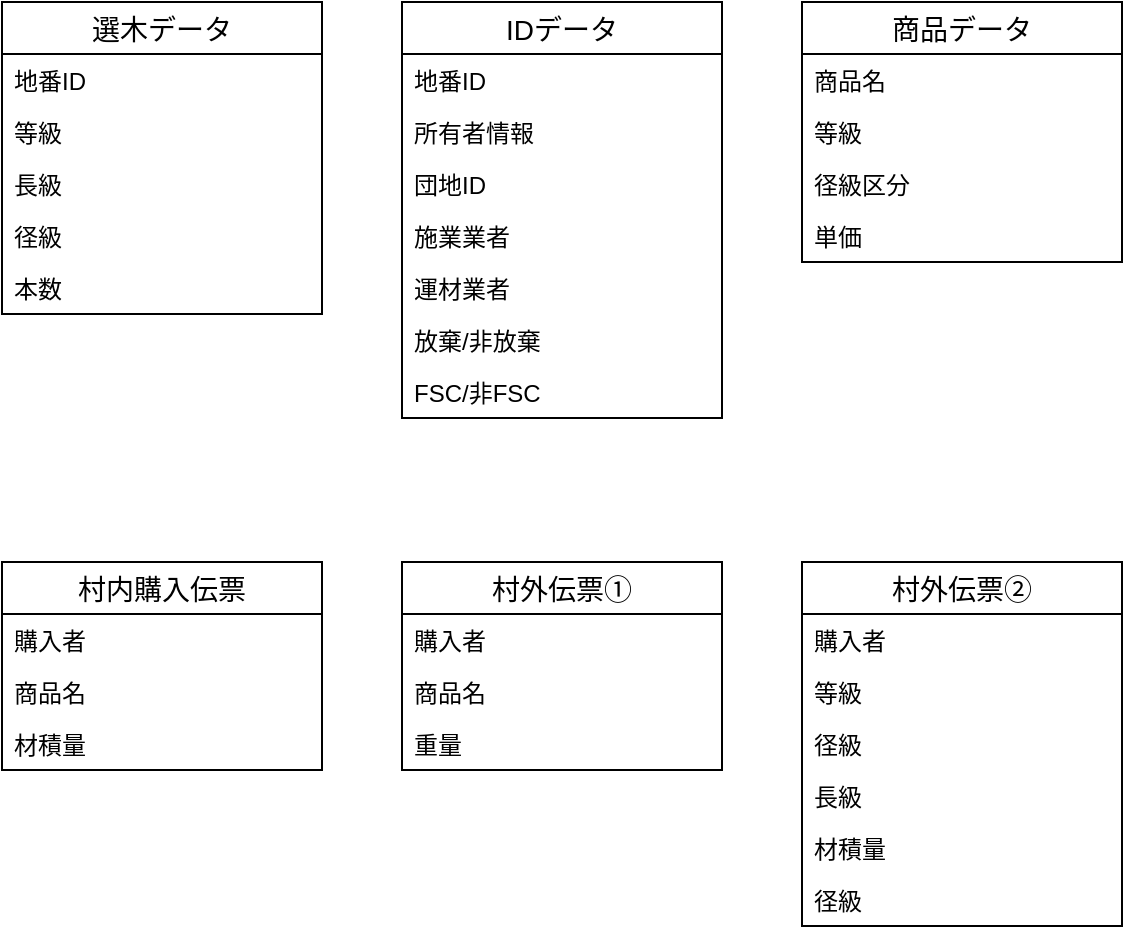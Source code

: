 <mxfile version="13.2.1" type="github"><diagram id="C5RBs43oDa-KdzZeNtuy" name="Page-1"><mxGraphModel dx="906" dy="712" grid="1" gridSize="10" guides="1" tooltips="1" connect="1" arrows="1" fold="1" page="1" pageScale="1" pageWidth="827" pageHeight="1169" math="0" shadow="0"><root><mxCell id="WIyWlLk6GJQsqaUBKTNV-0"/><mxCell id="WIyWlLk6GJQsqaUBKTNV-1" parent="WIyWlLk6GJQsqaUBKTNV-0"/><mxCell id="-EwlSayEr5sabhtpoMxp-5" value="選木データ" style="swimlane;fontStyle=0;childLayout=stackLayout;horizontal=1;startSize=26;horizontalStack=0;resizeParent=1;resizeParentMax=0;resizeLast=0;collapsible=1;marginBottom=0;align=center;fontSize=14;" vertex="1" parent="WIyWlLk6GJQsqaUBKTNV-1"><mxGeometry x="40" y="40" width="160" height="156" as="geometry"/></mxCell><mxCell id="-EwlSayEr5sabhtpoMxp-6" value="地番ID" style="text;strokeColor=none;fillColor=none;spacingLeft=4;spacingRight=4;overflow=hidden;rotatable=0;points=[[0,0.5],[1,0.5]];portConstraint=eastwest;fontSize=12;" vertex="1" parent="-EwlSayEr5sabhtpoMxp-5"><mxGeometry y="26" width="160" height="26" as="geometry"/></mxCell><mxCell id="-EwlSayEr5sabhtpoMxp-7" value="等級" style="text;strokeColor=none;fillColor=none;spacingLeft=4;spacingRight=4;overflow=hidden;rotatable=0;points=[[0,0.5],[1,0.5]];portConstraint=eastwest;fontSize=12;" vertex="1" parent="-EwlSayEr5sabhtpoMxp-5"><mxGeometry y="52" width="160" height="26" as="geometry"/></mxCell><mxCell id="-EwlSayEr5sabhtpoMxp-8" value="長級" style="text;strokeColor=none;fillColor=none;spacingLeft=4;spacingRight=4;overflow=hidden;rotatable=0;points=[[0,0.5],[1,0.5]];portConstraint=eastwest;fontSize=12;" vertex="1" parent="-EwlSayEr5sabhtpoMxp-5"><mxGeometry y="78" width="160" height="26" as="geometry"/></mxCell><mxCell id="-EwlSayEr5sabhtpoMxp-9" value="径級" style="text;strokeColor=none;fillColor=none;spacingLeft=4;spacingRight=4;overflow=hidden;rotatable=0;points=[[0,0.5],[1,0.5]];portConstraint=eastwest;fontSize=12;" vertex="1" parent="-EwlSayEr5sabhtpoMxp-5"><mxGeometry y="104" width="160" height="26" as="geometry"/></mxCell><mxCell id="-EwlSayEr5sabhtpoMxp-10" value="本数" style="text;strokeColor=none;fillColor=none;spacingLeft=4;spacingRight=4;overflow=hidden;rotatable=0;points=[[0,0.5],[1,0.5]];portConstraint=eastwest;fontSize=12;" vertex="1" parent="-EwlSayEr5sabhtpoMxp-5"><mxGeometry y="130" width="160" height="26" as="geometry"/></mxCell><mxCell id="-EwlSayEr5sabhtpoMxp-25" value="IDデータ" style="swimlane;fontStyle=0;childLayout=stackLayout;horizontal=1;startSize=26;horizontalStack=0;resizeParent=1;resizeParentMax=0;resizeLast=0;collapsible=1;marginBottom=0;align=center;fontSize=14;" vertex="1" parent="WIyWlLk6GJQsqaUBKTNV-1"><mxGeometry x="240" y="40" width="160" height="208" as="geometry"/></mxCell><mxCell id="-EwlSayEr5sabhtpoMxp-26" value="地番ID" style="text;strokeColor=none;fillColor=none;spacingLeft=4;spacingRight=4;overflow=hidden;rotatable=0;points=[[0,0.5],[1,0.5]];portConstraint=eastwest;fontSize=12;" vertex="1" parent="-EwlSayEr5sabhtpoMxp-25"><mxGeometry y="26" width="160" height="26" as="geometry"/></mxCell><mxCell id="-EwlSayEr5sabhtpoMxp-27" value="所有者情報" style="text;strokeColor=none;fillColor=none;spacingLeft=4;spacingRight=4;overflow=hidden;rotatable=0;points=[[0,0.5],[1,0.5]];portConstraint=eastwest;fontSize=12;" vertex="1" parent="-EwlSayEr5sabhtpoMxp-25"><mxGeometry y="52" width="160" height="26" as="geometry"/></mxCell><mxCell id="-EwlSayEr5sabhtpoMxp-28" value="団地ID" style="text;strokeColor=none;fillColor=none;spacingLeft=4;spacingRight=4;overflow=hidden;rotatable=0;points=[[0,0.5],[1,0.5]];portConstraint=eastwest;fontSize=12;" vertex="1" parent="-EwlSayEr5sabhtpoMxp-25"><mxGeometry y="78" width="160" height="26" as="geometry"/></mxCell><mxCell id="-EwlSayEr5sabhtpoMxp-56" value="施業業者" style="text;strokeColor=none;fillColor=none;spacingLeft=4;spacingRight=4;overflow=hidden;rotatable=0;points=[[0,0.5],[1,0.5]];portConstraint=eastwest;fontSize=12;" vertex="1" parent="-EwlSayEr5sabhtpoMxp-25"><mxGeometry y="104" width="160" height="26" as="geometry"/></mxCell><mxCell id="-EwlSayEr5sabhtpoMxp-57" value="運材業者" style="text;strokeColor=none;fillColor=none;spacingLeft=4;spacingRight=4;overflow=hidden;rotatable=0;points=[[0,0.5],[1,0.5]];portConstraint=eastwest;fontSize=12;" vertex="1" parent="-EwlSayEr5sabhtpoMxp-25"><mxGeometry y="130" width="160" height="26" as="geometry"/></mxCell><mxCell id="-EwlSayEr5sabhtpoMxp-58" value="放棄/非放棄" style="text;strokeColor=none;fillColor=none;spacingLeft=4;spacingRight=4;overflow=hidden;rotatable=0;points=[[0,0.5],[1,0.5]];portConstraint=eastwest;fontSize=12;" vertex="1" parent="-EwlSayEr5sabhtpoMxp-25"><mxGeometry y="156" width="160" height="26" as="geometry"/></mxCell><mxCell id="-EwlSayEr5sabhtpoMxp-59" value="FSC/非FSC" style="text;strokeColor=none;fillColor=none;spacingLeft=4;spacingRight=4;overflow=hidden;rotatable=0;points=[[0,0.5],[1,0.5]];portConstraint=eastwest;fontSize=12;" vertex="1" parent="-EwlSayEr5sabhtpoMxp-25"><mxGeometry y="182" width="160" height="26" as="geometry"/></mxCell><mxCell id="-EwlSayEr5sabhtpoMxp-35" value="商品データ" style="swimlane;fontStyle=0;childLayout=stackLayout;horizontal=1;startSize=26;horizontalStack=0;resizeParent=1;resizeParentMax=0;resizeLast=0;collapsible=1;marginBottom=0;align=center;fontSize=14;" vertex="1" parent="WIyWlLk6GJQsqaUBKTNV-1"><mxGeometry x="440" y="40" width="160" height="130" as="geometry"/></mxCell><mxCell id="-EwlSayEr5sabhtpoMxp-36" value="商品名" style="text;strokeColor=none;fillColor=none;spacingLeft=4;spacingRight=4;overflow=hidden;rotatable=0;points=[[0,0.5],[1,0.5]];portConstraint=eastwest;fontSize=12;" vertex="1" parent="-EwlSayEr5sabhtpoMxp-35"><mxGeometry y="26" width="160" height="26" as="geometry"/></mxCell><mxCell id="-EwlSayEr5sabhtpoMxp-61" value="等級" style="text;strokeColor=none;fillColor=none;spacingLeft=4;spacingRight=4;overflow=hidden;rotatable=0;points=[[0,0.5],[1,0.5]];portConstraint=eastwest;fontSize=12;" vertex="1" parent="-EwlSayEr5sabhtpoMxp-35"><mxGeometry y="52" width="160" height="26" as="geometry"/></mxCell><mxCell id="-EwlSayEr5sabhtpoMxp-37" value="径級区分" style="text;strokeColor=none;fillColor=none;spacingLeft=4;spacingRight=4;overflow=hidden;rotatable=0;points=[[0,0.5],[1,0.5]];portConstraint=eastwest;fontSize=12;" vertex="1" parent="-EwlSayEr5sabhtpoMxp-35"><mxGeometry y="78" width="160" height="26" as="geometry"/></mxCell><mxCell id="-EwlSayEr5sabhtpoMxp-38" value="単価" style="text;strokeColor=none;fillColor=none;spacingLeft=4;spacingRight=4;overflow=hidden;rotatable=0;points=[[0,0.5],[1,0.5]];portConstraint=eastwest;fontSize=12;" vertex="1" parent="-EwlSayEr5sabhtpoMxp-35"><mxGeometry y="104" width="160" height="26" as="geometry"/></mxCell><mxCell id="-EwlSayEr5sabhtpoMxp-62" value="村内購入伝票" style="swimlane;fontStyle=0;childLayout=stackLayout;horizontal=1;startSize=26;horizontalStack=0;resizeParent=1;resizeParentMax=0;resizeLast=0;collapsible=1;marginBottom=0;align=center;fontSize=14;" vertex="1" parent="WIyWlLk6GJQsqaUBKTNV-1"><mxGeometry x="40" y="320" width="160" height="104" as="geometry"/></mxCell><mxCell id="-EwlSayEr5sabhtpoMxp-63" value="購入者" style="text;strokeColor=none;fillColor=none;spacingLeft=4;spacingRight=4;overflow=hidden;rotatable=0;points=[[0,0.5],[1,0.5]];portConstraint=eastwest;fontSize=12;" vertex="1" parent="-EwlSayEr5sabhtpoMxp-62"><mxGeometry y="26" width="160" height="26" as="geometry"/></mxCell><mxCell id="-EwlSayEr5sabhtpoMxp-64" value="商品名" style="text;strokeColor=none;fillColor=none;spacingLeft=4;spacingRight=4;overflow=hidden;rotatable=0;points=[[0,0.5],[1,0.5]];portConstraint=eastwest;fontSize=12;" vertex="1" parent="-EwlSayEr5sabhtpoMxp-62"><mxGeometry y="52" width="160" height="26" as="geometry"/></mxCell><mxCell id="-EwlSayEr5sabhtpoMxp-65" value="材積量" style="text;strokeColor=none;fillColor=none;spacingLeft=4;spacingRight=4;overflow=hidden;rotatable=0;points=[[0,0.5],[1,0.5]];portConstraint=eastwest;fontSize=12;" vertex="1" parent="-EwlSayEr5sabhtpoMxp-62"><mxGeometry y="78" width="160" height="26" as="geometry"/></mxCell><mxCell id="-EwlSayEr5sabhtpoMxp-67" value="村外伝票①" style="swimlane;fontStyle=0;childLayout=stackLayout;horizontal=1;startSize=26;horizontalStack=0;resizeParent=1;resizeParentMax=0;resizeLast=0;collapsible=1;marginBottom=0;align=center;fontSize=14;" vertex="1" parent="WIyWlLk6GJQsqaUBKTNV-1"><mxGeometry x="240" y="320" width="160" height="104" as="geometry"/></mxCell><mxCell id="-EwlSayEr5sabhtpoMxp-68" value="購入者" style="text;strokeColor=none;fillColor=none;spacingLeft=4;spacingRight=4;overflow=hidden;rotatable=0;points=[[0,0.5],[1,0.5]];portConstraint=eastwest;fontSize=12;" vertex="1" parent="-EwlSayEr5sabhtpoMxp-67"><mxGeometry y="26" width="160" height="26" as="geometry"/></mxCell><mxCell id="-EwlSayEr5sabhtpoMxp-69" value="商品名" style="text;strokeColor=none;fillColor=none;spacingLeft=4;spacingRight=4;overflow=hidden;rotatable=0;points=[[0,0.5],[1,0.5]];portConstraint=eastwest;fontSize=12;" vertex="1" parent="-EwlSayEr5sabhtpoMxp-67"><mxGeometry y="52" width="160" height="26" as="geometry"/></mxCell><mxCell id="-EwlSayEr5sabhtpoMxp-70" value="重量" style="text;strokeColor=none;fillColor=none;spacingLeft=4;spacingRight=4;overflow=hidden;rotatable=0;points=[[0,0.5],[1,0.5]];portConstraint=eastwest;fontSize=12;" vertex="1" parent="-EwlSayEr5sabhtpoMxp-67"><mxGeometry y="78" width="160" height="26" as="geometry"/></mxCell><mxCell id="-EwlSayEr5sabhtpoMxp-71" value="村外伝票②" style="swimlane;fontStyle=0;childLayout=stackLayout;horizontal=1;startSize=26;horizontalStack=0;resizeParent=1;resizeParentMax=0;resizeLast=0;collapsible=1;marginBottom=0;align=center;fontSize=14;" vertex="1" parent="WIyWlLk6GJQsqaUBKTNV-1"><mxGeometry x="440" y="320" width="160" height="182" as="geometry"/></mxCell><mxCell id="-EwlSayEr5sabhtpoMxp-72" value="購入者" style="text;strokeColor=none;fillColor=none;spacingLeft=4;spacingRight=4;overflow=hidden;rotatable=0;points=[[0,0.5],[1,0.5]];portConstraint=eastwest;fontSize=12;" vertex="1" parent="-EwlSayEr5sabhtpoMxp-71"><mxGeometry y="26" width="160" height="26" as="geometry"/></mxCell><mxCell id="-EwlSayEr5sabhtpoMxp-73" value="等級" style="text;strokeColor=none;fillColor=none;spacingLeft=4;spacingRight=4;overflow=hidden;rotatable=0;points=[[0,0.5],[1,0.5]];portConstraint=eastwest;fontSize=12;" vertex="1" parent="-EwlSayEr5sabhtpoMxp-71"><mxGeometry y="52" width="160" height="26" as="geometry"/></mxCell><mxCell id="-EwlSayEr5sabhtpoMxp-74" value="径級" style="text;strokeColor=none;fillColor=none;spacingLeft=4;spacingRight=4;overflow=hidden;rotatable=0;points=[[0,0.5],[1,0.5]];portConstraint=eastwest;fontSize=12;" vertex="1" parent="-EwlSayEr5sabhtpoMxp-71"><mxGeometry y="78" width="160" height="26" as="geometry"/></mxCell><mxCell id="-EwlSayEr5sabhtpoMxp-75" value="長級" style="text;strokeColor=none;fillColor=none;spacingLeft=4;spacingRight=4;overflow=hidden;rotatable=0;points=[[0,0.5],[1,0.5]];portConstraint=eastwest;fontSize=12;" vertex="1" parent="-EwlSayEr5sabhtpoMxp-71"><mxGeometry y="104" width="160" height="26" as="geometry"/></mxCell><mxCell id="-EwlSayEr5sabhtpoMxp-76" value="材積量" style="text;strokeColor=none;fillColor=none;spacingLeft=4;spacingRight=4;overflow=hidden;rotatable=0;points=[[0,0.5],[1,0.5]];portConstraint=eastwest;fontSize=12;" vertex="1" parent="-EwlSayEr5sabhtpoMxp-71"><mxGeometry y="130" width="160" height="26" as="geometry"/></mxCell><mxCell id="-EwlSayEr5sabhtpoMxp-77" value="径級" style="text;strokeColor=none;fillColor=none;spacingLeft=4;spacingRight=4;overflow=hidden;rotatable=0;points=[[0,0.5],[1,0.5]];portConstraint=eastwest;fontSize=12;" vertex="1" parent="-EwlSayEr5sabhtpoMxp-71"><mxGeometry y="156" width="160" height="26" as="geometry"/></mxCell></root></mxGraphModel></diagram></mxfile>